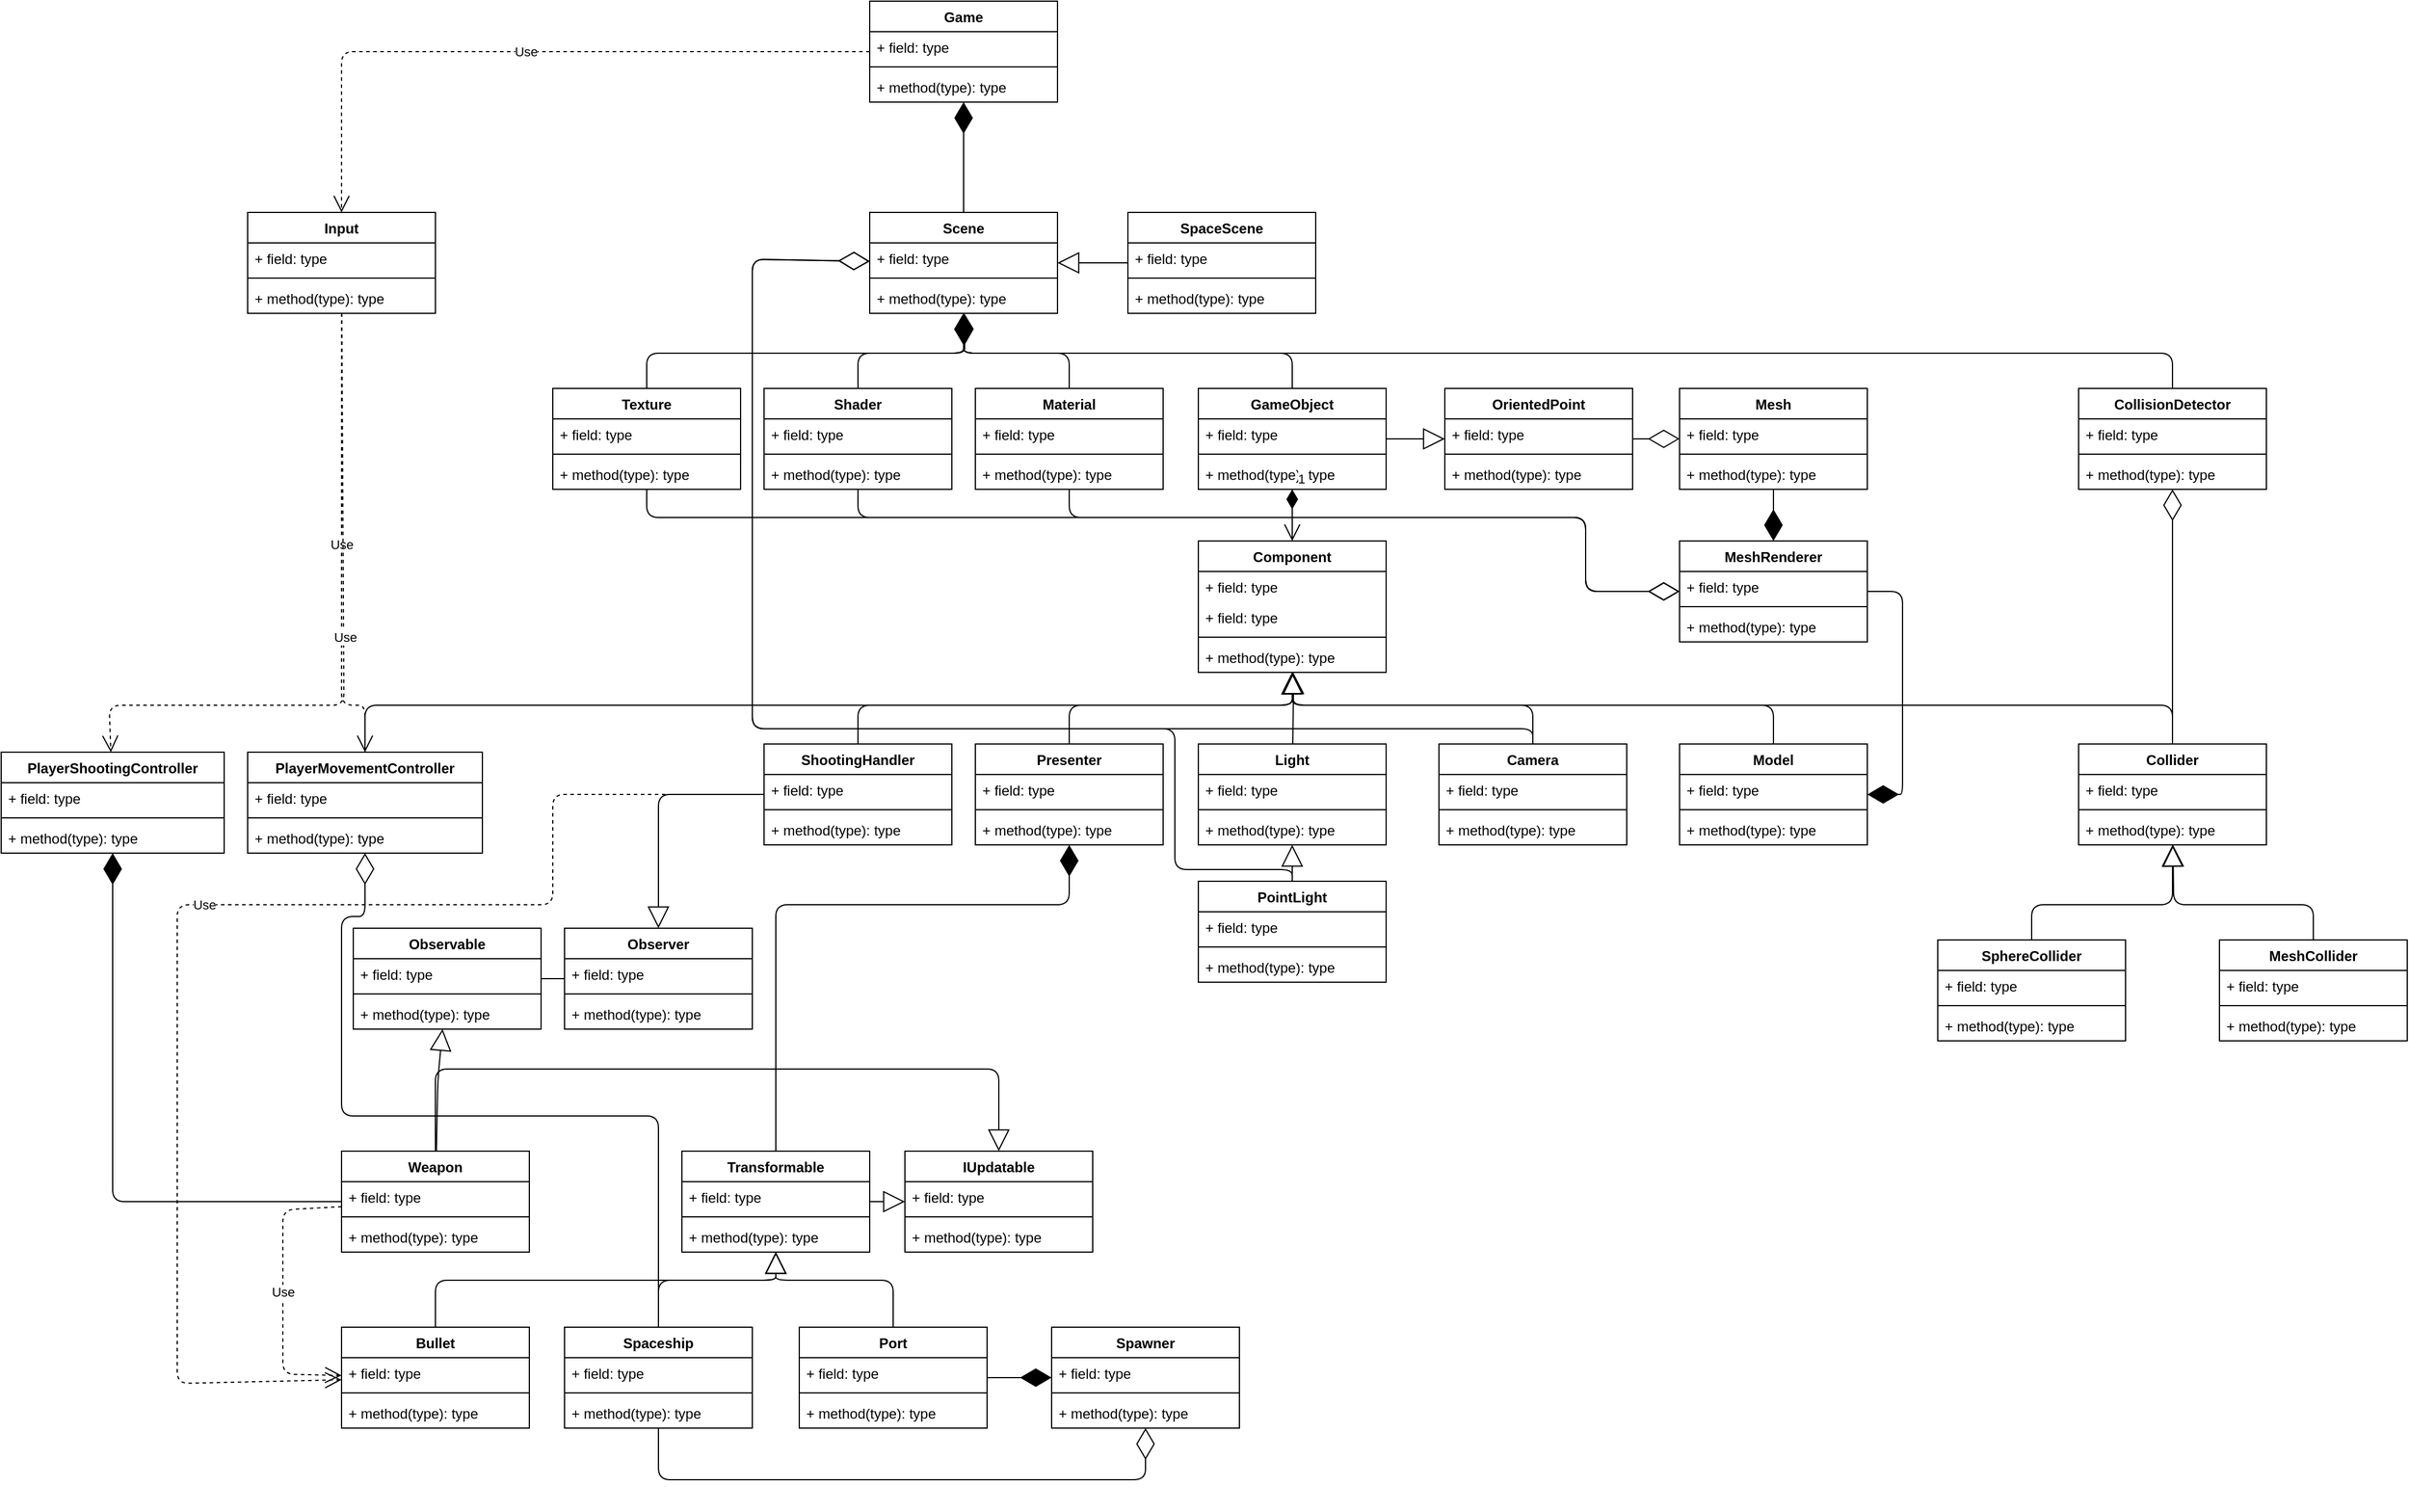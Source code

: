 <mxfile version="12.1.3" type="device" pages="1"><diagram id="J9cVvV3JuxgFBO28qM3L" name="Page-1"><mxGraphModel dx="4446" dy="2129" grid="1" gridSize="10" guides="1" tooltips="1" connect="1" arrows="1" fold="1" page="1" pageScale="1" pageWidth="2339" pageHeight="3300" math="0" shadow="0"><root><mxCell id="0"/><mxCell id="1" parent="0"/><mxCell id="wR6Isfs2yX8qDUVYrVD0-1" value="Game" style="swimlane;fontStyle=1;align=center;verticalAlign=top;childLayout=stackLayout;horizontal=1;startSize=26;horizontalStack=0;resizeParent=1;resizeParentMax=0;resizeLast=0;collapsible=1;marginBottom=0;" parent="1" vertex="1"><mxGeometry x="920" y="180" width="160" height="86" as="geometry"/></mxCell><mxCell id="wR6Isfs2yX8qDUVYrVD0-2" value="+ field: type" style="text;strokeColor=none;fillColor=none;align=left;verticalAlign=top;spacingLeft=4;spacingRight=4;overflow=hidden;rotatable=0;points=[[0,0.5],[1,0.5]];portConstraint=eastwest;" parent="wR6Isfs2yX8qDUVYrVD0-1" vertex="1"><mxGeometry y="26" width="160" height="26" as="geometry"/></mxCell><mxCell id="wR6Isfs2yX8qDUVYrVD0-3" value="" style="line;strokeWidth=1;fillColor=none;align=left;verticalAlign=middle;spacingTop=-1;spacingLeft=3;spacingRight=3;rotatable=0;labelPosition=right;points=[];portConstraint=eastwest;" parent="wR6Isfs2yX8qDUVYrVD0-1" vertex="1"><mxGeometry y="52" width="160" height="8" as="geometry"/></mxCell><mxCell id="wR6Isfs2yX8qDUVYrVD0-4" value="+ method(type): type" style="text;strokeColor=none;fillColor=none;align=left;verticalAlign=top;spacingLeft=4;spacingRight=4;overflow=hidden;rotatable=0;points=[[0,0.5],[1,0.5]];portConstraint=eastwest;" parent="wR6Isfs2yX8qDUVYrVD0-1" vertex="1"><mxGeometry y="60" width="160" height="26" as="geometry"/></mxCell><mxCell id="wR6Isfs2yX8qDUVYrVD0-5" value="Scene" style="swimlane;fontStyle=1;align=center;verticalAlign=top;childLayout=stackLayout;horizontal=1;startSize=26;horizontalStack=0;resizeParent=1;resizeParentMax=0;resizeLast=0;collapsible=1;marginBottom=0;" parent="1" vertex="1"><mxGeometry x="920" y="360" width="160" height="86" as="geometry"/></mxCell><mxCell id="wR6Isfs2yX8qDUVYrVD0-6" value="+ field: type" style="text;strokeColor=none;fillColor=none;align=left;verticalAlign=top;spacingLeft=4;spacingRight=4;overflow=hidden;rotatable=0;points=[[0,0.5],[1,0.5]];portConstraint=eastwest;" parent="wR6Isfs2yX8qDUVYrVD0-5" vertex="1"><mxGeometry y="26" width="160" height="26" as="geometry"/></mxCell><mxCell id="wR6Isfs2yX8qDUVYrVD0-7" value="" style="line;strokeWidth=1;fillColor=none;align=left;verticalAlign=middle;spacingTop=-1;spacingLeft=3;spacingRight=3;rotatable=0;labelPosition=right;points=[];portConstraint=eastwest;" parent="wR6Isfs2yX8qDUVYrVD0-5" vertex="1"><mxGeometry y="52" width="160" height="8" as="geometry"/></mxCell><mxCell id="wR6Isfs2yX8qDUVYrVD0-8" value="+ method(type): type" style="text;strokeColor=none;fillColor=none;align=left;verticalAlign=top;spacingLeft=4;spacingRight=4;overflow=hidden;rotatable=0;points=[[0,0.5],[1,0.5]];portConstraint=eastwest;" parent="wR6Isfs2yX8qDUVYrVD0-5" vertex="1"><mxGeometry y="60" width="160" height="26" as="geometry"/></mxCell><mxCell id="wR6Isfs2yX8qDUVYrVD0-20" value="SpaceScene" style="swimlane;fontStyle=1;align=center;verticalAlign=top;childLayout=stackLayout;horizontal=1;startSize=26;horizontalStack=0;resizeParent=1;resizeParentMax=0;resizeLast=0;collapsible=1;marginBottom=0;" parent="1" vertex="1"><mxGeometry x="1140" y="360" width="160" height="86" as="geometry"/></mxCell><mxCell id="wR6Isfs2yX8qDUVYrVD0-21" value="+ field: type" style="text;strokeColor=none;fillColor=none;align=left;verticalAlign=top;spacingLeft=4;spacingRight=4;overflow=hidden;rotatable=0;points=[[0,0.5],[1,0.5]];portConstraint=eastwest;" parent="wR6Isfs2yX8qDUVYrVD0-20" vertex="1"><mxGeometry y="26" width="160" height="26" as="geometry"/></mxCell><mxCell id="wR6Isfs2yX8qDUVYrVD0-22" value="" style="line;strokeWidth=1;fillColor=none;align=left;verticalAlign=middle;spacingTop=-1;spacingLeft=3;spacingRight=3;rotatable=0;labelPosition=right;points=[];portConstraint=eastwest;" parent="wR6Isfs2yX8qDUVYrVD0-20" vertex="1"><mxGeometry y="52" width="160" height="8" as="geometry"/></mxCell><mxCell id="wR6Isfs2yX8qDUVYrVD0-23" value="+ method(type): type" style="text;strokeColor=none;fillColor=none;align=left;verticalAlign=top;spacingLeft=4;spacingRight=4;overflow=hidden;rotatable=0;points=[[0,0.5],[1,0.5]];portConstraint=eastwest;" parent="wR6Isfs2yX8qDUVYrVD0-20" vertex="1"><mxGeometry y="60" width="160" height="26" as="geometry"/></mxCell><mxCell id="wR6Isfs2yX8qDUVYrVD0-24" value="" style="endArrow=diamondThin;endFill=1;endSize=24;html=1;" parent="1" source="wR6Isfs2yX8qDUVYrVD0-5" target="wR6Isfs2yX8qDUVYrVD0-1" edge="1"><mxGeometry width="160" relative="1" as="geometry"><mxPoint x="920" y="470" as="sourcePoint"/><mxPoint x="860" y="266" as="targetPoint"/><Array as="points"><mxPoint x="1000" y="320"/></Array></mxGeometry></mxCell><mxCell id="wR6Isfs2yX8qDUVYrVD0-25" value="GameObject" style="swimlane;fontStyle=1;align=center;verticalAlign=top;childLayout=stackLayout;horizontal=1;startSize=26;horizontalStack=0;resizeParent=1;resizeParentMax=0;resizeLast=0;collapsible=1;marginBottom=0;" parent="1" vertex="1"><mxGeometry x="1200" y="510" width="160" height="86" as="geometry"/></mxCell><mxCell id="wR6Isfs2yX8qDUVYrVD0-26" value="+ field: type" style="text;strokeColor=none;fillColor=none;align=left;verticalAlign=top;spacingLeft=4;spacingRight=4;overflow=hidden;rotatable=0;points=[[0,0.5],[1,0.5]];portConstraint=eastwest;" parent="wR6Isfs2yX8qDUVYrVD0-25" vertex="1"><mxGeometry y="26" width="160" height="26" as="geometry"/></mxCell><mxCell id="wR6Isfs2yX8qDUVYrVD0-27" value="" style="line;strokeWidth=1;fillColor=none;align=left;verticalAlign=middle;spacingTop=-1;spacingLeft=3;spacingRight=3;rotatable=0;labelPosition=right;points=[];portConstraint=eastwest;" parent="wR6Isfs2yX8qDUVYrVD0-25" vertex="1"><mxGeometry y="52" width="160" height="8" as="geometry"/></mxCell><mxCell id="wR6Isfs2yX8qDUVYrVD0-28" value="+ method(type): type" style="text;strokeColor=none;fillColor=none;align=left;verticalAlign=top;spacingLeft=4;spacingRight=4;overflow=hidden;rotatable=0;points=[[0,0.5],[1,0.5]];portConstraint=eastwest;" parent="wR6Isfs2yX8qDUVYrVD0-25" vertex="1"><mxGeometry y="60" width="160" height="26" as="geometry"/></mxCell><mxCell id="wR6Isfs2yX8qDUVYrVD0-29" value="" style="endArrow=diamondThin;endFill=1;endSize=24;html=1;" parent="1" source="wR6Isfs2yX8qDUVYrVD0-25" target="wR6Isfs2yX8qDUVYrVD0-5" edge="1"><mxGeometry width="160" relative="1" as="geometry"><mxPoint x="920" y="600" as="sourcePoint"/><mxPoint x="1080" y="600" as="targetPoint"/><Array as="points"><mxPoint x="1280" y="480"/><mxPoint x="1000" y="480"/></Array></mxGeometry></mxCell><mxCell id="wR6Isfs2yX8qDUVYrVD0-30" value="Component" style="swimlane;fontStyle=1;align=center;verticalAlign=top;childLayout=stackLayout;horizontal=1;startSize=26;horizontalStack=0;resizeParent=1;resizeParentMax=0;resizeLast=0;collapsible=1;marginBottom=0;" parent="1" vertex="1"><mxGeometry x="1200" y="640" width="160" height="112" as="geometry"/></mxCell><mxCell id="RKgHhTDXZmOTzVi7ikOZ-11" value="+ field: type" style="text;strokeColor=none;fillColor=none;align=left;verticalAlign=top;spacingLeft=4;spacingRight=4;overflow=hidden;rotatable=0;points=[[0,0.5],[1,0.5]];portConstraint=eastwest;" parent="wR6Isfs2yX8qDUVYrVD0-30" vertex="1"><mxGeometry y="26" width="160" height="26" as="geometry"/></mxCell><mxCell id="wR6Isfs2yX8qDUVYrVD0-31" value="+ field: type" style="text;strokeColor=none;fillColor=none;align=left;verticalAlign=top;spacingLeft=4;spacingRight=4;overflow=hidden;rotatable=0;points=[[0,0.5],[1,0.5]];portConstraint=eastwest;" parent="wR6Isfs2yX8qDUVYrVD0-30" vertex="1"><mxGeometry y="52" width="160" height="26" as="geometry"/></mxCell><mxCell id="wR6Isfs2yX8qDUVYrVD0-32" value="" style="line;strokeWidth=1;fillColor=none;align=left;verticalAlign=middle;spacingTop=-1;spacingLeft=3;spacingRight=3;rotatable=0;labelPosition=right;points=[];portConstraint=eastwest;" parent="wR6Isfs2yX8qDUVYrVD0-30" vertex="1"><mxGeometry y="78" width="160" height="8" as="geometry"/></mxCell><mxCell id="wR6Isfs2yX8qDUVYrVD0-33" value="+ method(type): type" style="text;strokeColor=none;fillColor=none;align=left;verticalAlign=top;spacingLeft=4;spacingRight=4;overflow=hidden;rotatable=0;points=[[0,0.5],[1,0.5]];portConstraint=eastwest;" parent="wR6Isfs2yX8qDUVYrVD0-30" vertex="1"><mxGeometry y="86" width="160" height="26" as="geometry"/></mxCell><mxCell id="wR6Isfs2yX8qDUVYrVD0-34" value="1" style="endArrow=open;html=1;endSize=12;startArrow=diamondThin;startSize=14;startFill=1;edgeStyle=orthogonalEdgeStyle;align=left;verticalAlign=bottom;" parent="1" source="wR6Isfs2yX8qDUVYrVD0-25" target="wR6Isfs2yX8qDUVYrVD0-30" edge="1"><mxGeometry x="-1" y="3" relative="1" as="geometry"><mxPoint x="920" y="760" as="sourcePoint"/><mxPoint x="1080" y="760" as="targetPoint"/></mxGeometry></mxCell><mxCell id="wR6Isfs2yX8qDUVYrVD0-35" value="Model" style="swimlane;fontStyle=1;align=center;verticalAlign=top;childLayout=stackLayout;horizontal=1;startSize=26;horizontalStack=0;resizeParent=1;resizeParentMax=0;resizeLast=0;collapsible=1;marginBottom=0;" parent="1" vertex="1"><mxGeometry x="1610" y="813" width="160" height="86" as="geometry"/></mxCell><mxCell id="wR6Isfs2yX8qDUVYrVD0-36" value="+ field: type" style="text;strokeColor=none;fillColor=none;align=left;verticalAlign=top;spacingLeft=4;spacingRight=4;overflow=hidden;rotatable=0;points=[[0,0.5],[1,0.5]];portConstraint=eastwest;" parent="wR6Isfs2yX8qDUVYrVD0-35" vertex="1"><mxGeometry y="26" width="160" height="26" as="geometry"/></mxCell><mxCell id="wR6Isfs2yX8qDUVYrVD0-37" value="" style="line;strokeWidth=1;fillColor=none;align=left;verticalAlign=middle;spacingTop=-1;spacingLeft=3;spacingRight=3;rotatable=0;labelPosition=right;points=[];portConstraint=eastwest;" parent="wR6Isfs2yX8qDUVYrVD0-35" vertex="1"><mxGeometry y="52" width="160" height="8" as="geometry"/></mxCell><mxCell id="wR6Isfs2yX8qDUVYrVD0-38" value="+ method(type): type" style="text;strokeColor=none;fillColor=none;align=left;verticalAlign=top;spacingLeft=4;spacingRight=4;overflow=hidden;rotatable=0;points=[[0,0.5],[1,0.5]];portConstraint=eastwest;" parent="wR6Isfs2yX8qDUVYrVD0-35" vertex="1"><mxGeometry y="60" width="160" height="26" as="geometry"/></mxCell><mxCell id="wR6Isfs2yX8qDUVYrVD0-39" value="OrientedPoint" style="swimlane;fontStyle=1;align=center;verticalAlign=top;childLayout=stackLayout;horizontal=1;startSize=26;horizontalStack=0;resizeParent=1;resizeParentMax=0;resizeLast=0;collapsible=1;marginBottom=0;" parent="1" vertex="1"><mxGeometry x="1410" y="510" width="160" height="86" as="geometry"/></mxCell><mxCell id="wR6Isfs2yX8qDUVYrVD0-40" value="+ field: type" style="text;strokeColor=none;fillColor=none;align=left;verticalAlign=top;spacingLeft=4;spacingRight=4;overflow=hidden;rotatable=0;points=[[0,0.5],[1,0.5]];portConstraint=eastwest;" parent="wR6Isfs2yX8qDUVYrVD0-39" vertex="1"><mxGeometry y="26" width="160" height="26" as="geometry"/></mxCell><mxCell id="wR6Isfs2yX8qDUVYrVD0-41" value="" style="line;strokeWidth=1;fillColor=none;align=left;verticalAlign=middle;spacingTop=-1;spacingLeft=3;spacingRight=3;rotatable=0;labelPosition=right;points=[];portConstraint=eastwest;" parent="wR6Isfs2yX8qDUVYrVD0-39" vertex="1"><mxGeometry y="52" width="160" height="8" as="geometry"/></mxCell><mxCell id="wR6Isfs2yX8qDUVYrVD0-42" value="+ method(type): type" style="text;strokeColor=none;fillColor=none;align=left;verticalAlign=top;spacingLeft=4;spacingRight=4;overflow=hidden;rotatable=0;points=[[0,0.5],[1,0.5]];portConstraint=eastwest;" parent="wR6Isfs2yX8qDUVYrVD0-39" vertex="1"><mxGeometry y="60" width="160" height="26" as="geometry"/></mxCell><mxCell id="wR6Isfs2yX8qDUVYrVD0-45" value="MeshRenderer" style="swimlane;fontStyle=1;align=center;verticalAlign=top;childLayout=stackLayout;horizontal=1;startSize=26;horizontalStack=0;resizeParent=1;resizeParentMax=0;resizeLast=0;collapsible=1;marginBottom=0;" parent="1" vertex="1"><mxGeometry x="1610" y="640" width="160" height="86" as="geometry"/></mxCell><mxCell id="wR6Isfs2yX8qDUVYrVD0-46" value="+ field: type" style="text;strokeColor=none;fillColor=none;align=left;verticalAlign=top;spacingLeft=4;spacingRight=4;overflow=hidden;rotatable=0;points=[[0,0.5],[1,0.5]];portConstraint=eastwest;" parent="wR6Isfs2yX8qDUVYrVD0-45" vertex="1"><mxGeometry y="26" width="160" height="26" as="geometry"/></mxCell><mxCell id="wR6Isfs2yX8qDUVYrVD0-47" value="" style="line;strokeWidth=1;fillColor=none;align=left;verticalAlign=middle;spacingTop=-1;spacingLeft=3;spacingRight=3;rotatable=0;labelPosition=right;points=[];portConstraint=eastwest;" parent="wR6Isfs2yX8qDUVYrVD0-45" vertex="1"><mxGeometry y="52" width="160" height="8" as="geometry"/></mxCell><mxCell id="wR6Isfs2yX8qDUVYrVD0-48" value="+ method(type): type" style="text;strokeColor=none;fillColor=none;align=left;verticalAlign=top;spacingLeft=4;spacingRight=4;overflow=hidden;rotatable=0;points=[[0,0.5],[1,0.5]];portConstraint=eastwest;" parent="wR6Isfs2yX8qDUVYrVD0-45" vertex="1"><mxGeometry y="60" width="160" height="26" as="geometry"/></mxCell><mxCell id="wR6Isfs2yX8qDUVYrVD0-49" value="" style="endArrow=diamondThin;endFill=1;endSize=24;html=1;" parent="1" source="wR6Isfs2yX8qDUVYrVD0-45" target="wR6Isfs2yX8qDUVYrVD0-35" edge="1"><mxGeometry width="160" relative="1" as="geometry"><mxPoint x="920" y="880" as="sourcePoint"/><mxPoint x="1080" y="880" as="targetPoint"/><Array as="points"><mxPoint x="1800" y="683"/><mxPoint x="1800" y="856"/></Array></mxGeometry></mxCell><mxCell id="wR6Isfs2yX8qDUVYrVD0-50" value="Mesh" style="swimlane;fontStyle=1;align=center;verticalAlign=top;childLayout=stackLayout;horizontal=1;startSize=26;horizontalStack=0;resizeParent=1;resizeParentMax=0;resizeLast=0;collapsible=1;marginBottom=0;" parent="1" vertex="1"><mxGeometry x="1610" y="510" width="160" height="86" as="geometry"/></mxCell><mxCell id="wR6Isfs2yX8qDUVYrVD0-51" value="+ field: type" style="text;strokeColor=none;fillColor=none;align=left;verticalAlign=top;spacingLeft=4;spacingRight=4;overflow=hidden;rotatable=0;points=[[0,0.5],[1,0.5]];portConstraint=eastwest;" parent="wR6Isfs2yX8qDUVYrVD0-50" vertex="1"><mxGeometry y="26" width="160" height="26" as="geometry"/></mxCell><mxCell id="wR6Isfs2yX8qDUVYrVD0-52" value="" style="line;strokeWidth=1;fillColor=none;align=left;verticalAlign=middle;spacingTop=-1;spacingLeft=3;spacingRight=3;rotatable=0;labelPosition=right;points=[];portConstraint=eastwest;" parent="wR6Isfs2yX8qDUVYrVD0-50" vertex="1"><mxGeometry y="52" width="160" height="8" as="geometry"/></mxCell><mxCell id="wR6Isfs2yX8qDUVYrVD0-53" value="+ method(type): type" style="text;strokeColor=none;fillColor=none;align=left;verticalAlign=top;spacingLeft=4;spacingRight=4;overflow=hidden;rotatable=0;points=[[0,0.5],[1,0.5]];portConstraint=eastwest;" parent="wR6Isfs2yX8qDUVYrVD0-50" vertex="1"><mxGeometry y="60" width="160" height="26" as="geometry"/></mxCell><mxCell id="wR6Isfs2yX8qDUVYrVD0-55" value="" style="endArrow=diamondThin;endFill=1;endSize=24;html=1;entryX=0.5;entryY=0;entryDx=0;entryDy=0;" parent="1" source="wR6Isfs2yX8qDUVYrVD0-50" target="wR6Isfs2yX8qDUVYrVD0-45" edge="1"><mxGeometry width="160" relative="1" as="geometry"><mxPoint x="920" y="880" as="sourcePoint"/><mxPoint x="1620" y="630" as="targetPoint"/><Array as="points"/></mxGeometry></mxCell><mxCell id="wR6Isfs2yX8qDUVYrVD0-57" value="" style="endArrow=block;endSize=16;endFill=0;html=1;" parent="1" source="wR6Isfs2yX8qDUVYrVD0-25" target="wR6Isfs2yX8qDUVYrVD0-39" edge="1"><mxGeometry width="160" relative="1" as="geometry"><mxPoint x="1010" y="640" as="sourcePoint"/><mxPoint x="1170" y="640" as="targetPoint"/></mxGeometry></mxCell><mxCell id="wR6Isfs2yX8qDUVYrVD0-56" value="" style="endArrow=block;endSize=16;endFill=0;html=1;" parent="1" source="wR6Isfs2yX8qDUVYrVD0-20" target="wR6Isfs2yX8qDUVYrVD0-5" edge="1"><mxGeometry width="160" relative="1" as="geometry"><mxPoint x="1110" y="490" as="sourcePoint"/><mxPoint x="1160" y="398.7" as="targetPoint"/></mxGeometry></mxCell><mxCell id="8R1gxfClO4dY5H5CL7sr-1" value="Input" style="swimlane;fontStyle=1;align=center;verticalAlign=top;childLayout=stackLayout;horizontal=1;startSize=26;horizontalStack=0;resizeParent=1;resizeParentMax=0;resizeLast=0;collapsible=1;marginBottom=0;" parent="1" vertex="1"><mxGeometry x="390" y="360" width="160" height="86" as="geometry"/></mxCell><mxCell id="8R1gxfClO4dY5H5CL7sr-2" value="+ field: type" style="text;strokeColor=none;fillColor=none;align=left;verticalAlign=top;spacingLeft=4;spacingRight=4;overflow=hidden;rotatable=0;points=[[0,0.5],[1,0.5]];portConstraint=eastwest;" parent="8R1gxfClO4dY5H5CL7sr-1" vertex="1"><mxGeometry y="26" width="160" height="26" as="geometry"/></mxCell><mxCell id="8R1gxfClO4dY5H5CL7sr-3" value="" style="line;strokeWidth=1;fillColor=none;align=left;verticalAlign=middle;spacingTop=-1;spacingLeft=3;spacingRight=3;rotatable=0;labelPosition=right;points=[];portConstraint=eastwest;" parent="8R1gxfClO4dY5H5CL7sr-1" vertex="1"><mxGeometry y="52" width="160" height="8" as="geometry"/></mxCell><mxCell id="8R1gxfClO4dY5H5CL7sr-4" value="+ method(type): type" style="text;strokeColor=none;fillColor=none;align=left;verticalAlign=top;spacingLeft=4;spacingRight=4;overflow=hidden;rotatable=0;points=[[0,0.5],[1,0.5]];portConstraint=eastwest;" parent="8R1gxfClO4dY5H5CL7sr-1" vertex="1"><mxGeometry y="60" width="160" height="26" as="geometry"/></mxCell><mxCell id="8R1gxfClO4dY5H5CL7sr-5" value="Use" style="endArrow=open;endSize=12;dashed=1;html=1;entryX=0.5;entryY=0;entryDx=0;entryDy=0;" parent="1" source="wR6Isfs2yX8qDUVYrVD0-1" target="8R1gxfClO4dY5H5CL7sr-1" edge="1"><mxGeometry width="160" relative="1" as="geometry"><mxPoint x="790" y="540" as="sourcePoint"/><mxPoint x="720" y="630" as="targetPoint"/><Array as="points"><mxPoint x="470" y="223"/><mxPoint x="470" y="320"/></Array></mxGeometry></mxCell><mxCell id="8R1gxfClO4dY5H5CL7sr-6" value="Material" style="swimlane;fontStyle=1;align=center;verticalAlign=top;childLayout=stackLayout;horizontal=1;startSize=26;horizontalStack=0;resizeParent=1;resizeParentMax=0;resizeLast=0;collapsible=1;marginBottom=0;" parent="1" vertex="1"><mxGeometry x="1010" y="510" width="160" height="86" as="geometry"/></mxCell><mxCell id="8R1gxfClO4dY5H5CL7sr-7" value="+ field: type" style="text;strokeColor=none;fillColor=none;align=left;verticalAlign=top;spacingLeft=4;spacingRight=4;overflow=hidden;rotatable=0;points=[[0,0.5],[1,0.5]];portConstraint=eastwest;" parent="8R1gxfClO4dY5H5CL7sr-6" vertex="1"><mxGeometry y="26" width="160" height="26" as="geometry"/></mxCell><mxCell id="8R1gxfClO4dY5H5CL7sr-8" value="" style="line;strokeWidth=1;fillColor=none;align=left;verticalAlign=middle;spacingTop=-1;spacingLeft=3;spacingRight=3;rotatable=0;labelPosition=right;points=[];portConstraint=eastwest;" parent="8R1gxfClO4dY5H5CL7sr-6" vertex="1"><mxGeometry y="52" width="160" height="8" as="geometry"/></mxCell><mxCell id="8R1gxfClO4dY5H5CL7sr-9" value="+ method(type): type" style="text;strokeColor=none;fillColor=none;align=left;verticalAlign=top;spacingLeft=4;spacingRight=4;overflow=hidden;rotatable=0;points=[[0,0.5],[1,0.5]];portConstraint=eastwest;" parent="8R1gxfClO4dY5H5CL7sr-6" vertex="1"><mxGeometry y="60" width="160" height="26" as="geometry"/></mxCell><mxCell id="8R1gxfClO4dY5H5CL7sr-10" value="Shader" style="swimlane;fontStyle=1;align=center;verticalAlign=top;childLayout=stackLayout;horizontal=1;startSize=26;horizontalStack=0;resizeParent=1;resizeParentMax=0;resizeLast=0;collapsible=1;marginBottom=0;" parent="1" vertex="1"><mxGeometry x="830" y="510" width="160" height="86" as="geometry"/></mxCell><mxCell id="8R1gxfClO4dY5H5CL7sr-11" value="+ field: type" style="text;strokeColor=none;fillColor=none;align=left;verticalAlign=top;spacingLeft=4;spacingRight=4;overflow=hidden;rotatable=0;points=[[0,0.5],[1,0.5]];portConstraint=eastwest;" parent="8R1gxfClO4dY5H5CL7sr-10" vertex="1"><mxGeometry y="26" width="160" height="26" as="geometry"/></mxCell><mxCell id="8R1gxfClO4dY5H5CL7sr-12" value="" style="line;strokeWidth=1;fillColor=none;align=left;verticalAlign=middle;spacingTop=-1;spacingLeft=3;spacingRight=3;rotatable=0;labelPosition=right;points=[];portConstraint=eastwest;" parent="8R1gxfClO4dY5H5CL7sr-10" vertex="1"><mxGeometry y="52" width="160" height="8" as="geometry"/></mxCell><mxCell id="8R1gxfClO4dY5H5CL7sr-13" value="+ method(type): type" style="text;strokeColor=none;fillColor=none;align=left;verticalAlign=top;spacingLeft=4;spacingRight=4;overflow=hidden;rotatable=0;points=[[0,0.5],[1,0.5]];portConstraint=eastwest;" parent="8R1gxfClO4dY5H5CL7sr-10" vertex="1"><mxGeometry y="60" width="160" height="26" as="geometry"/></mxCell><mxCell id="8R1gxfClO4dY5H5CL7sr-14" value="Texture" style="swimlane;fontStyle=1;align=center;verticalAlign=top;childLayout=stackLayout;horizontal=1;startSize=26;horizontalStack=0;resizeParent=1;resizeParentMax=0;resizeLast=0;collapsible=1;marginBottom=0;" parent="1" vertex="1"><mxGeometry x="650" y="510" width="160" height="86" as="geometry"/></mxCell><mxCell id="8R1gxfClO4dY5H5CL7sr-15" value="+ field: type" style="text;strokeColor=none;fillColor=none;align=left;verticalAlign=top;spacingLeft=4;spacingRight=4;overflow=hidden;rotatable=0;points=[[0,0.5],[1,0.5]];portConstraint=eastwest;" parent="8R1gxfClO4dY5H5CL7sr-14" vertex="1"><mxGeometry y="26" width="160" height="26" as="geometry"/></mxCell><mxCell id="8R1gxfClO4dY5H5CL7sr-16" value="" style="line;strokeWidth=1;fillColor=none;align=left;verticalAlign=middle;spacingTop=-1;spacingLeft=3;spacingRight=3;rotatable=0;labelPosition=right;points=[];portConstraint=eastwest;" parent="8R1gxfClO4dY5H5CL7sr-14" vertex="1"><mxGeometry y="52" width="160" height="8" as="geometry"/></mxCell><mxCell id="8R1gxfClO4dY5H5CL7sr-17" value="+ method(type): type" style="text;strokeColor=none;fillColor=none;align=left;verticalAlign=top;spacingLeft=4;spacingRight=4;overflow=hidden;rotatable=0;points=[[0,0.5],[1,0.5]];portConstraint=eastwest;" parent="8R1gxfClO4dY5H5CL7sr-14" vertex="1"><mxGeometry y="60" width="160" height="26" as="geometry"/></mxCell><mxCell id="8R1gxfClO4dY5H5CL7sr-18" value="" style="endArrow=diamondThin;endFill=1;endSize=24;html=1;exitX=0.5;exitY=0;exitDx=0;exitDy=0;" parent="1" source="8R1gxfClO4dY5H5CL7sr-6" target="wR6Isfs2yX8qDUVYrVD0-5" edge="1"><mxGeometry width="160" relative="1" as="geometry"><mxPoint x="820" y="477.5" as="sourcePoint"/><mxPoint x="980" y="477.5" as="targetPoint"/><Array as="points"><mxPoint x="1090" y="480"/><mxPoint x="1000" y="480"/></Array></mxGeometry></mxCell><mxCell id="8R1gxfClO4dY5H5CL7sr-19" value="" style="endArrow=block;endSize=16;endFill=0;html=1;" parent="1" source="wR6Isfs2yX8qDUVYrVD0-35" target="wR6Isfs2yX8qDUVYrVD0-30" edge="1"><mxGeometry width="160" relative="1" as="geometry"><mxPoint x="1370" y="563" as="sourcePoint"/><mxPoint x="1420" y="563" as="targetPoint"/><Array as="points"><mxPoint x="1690" y="780"/><mxPoint x="1280" y="780"/></Array></mxGeometry></mxCell><mxCell id="8R1gxfClO4dY5H5CL7sr-20" value="" style="endArrow=diamondThin;endFill=1;endSize=24;html=1;" parent="1" source="8R1gxfClO4dY5H5CL7sr-10" target="wR6Isfs2yX8qDUVYrVD0-5" edge="1"><mxGeometry width="160" relative="1" as="geometry"><mxPoint x="1100" y="520" as="sourcePoint"/><mxPoint x="1010" y="456" as="targetPoint"/><Array as="points"><mxPoint x="910" y="480"/><mxPoint x="1001" y="480"/></Array></mxGeometry></mxCell><mxCell id="8R1gxfClO4dY5H5CL7sr-21" value="" style="endArrow=diamondThin;endFill=1;endSize=24;html=1;" parent="1" source="8R1gxfClO4dY5H5CL7sr-14" target="wR6Isfs2yX8qDUVYrVD0-5" edge="1"><mxGeometry width="160" relative="1" as="geometry"><mxPoint x="920" y="520" as="sourcePoint"/><mxPoint x="1011.117" y="456" as="targetPoint"/><Array as="points"><mxPoint x="730" y="480"/><mxPoint x="1000" y="480"/></Array></mxGeometry></mxCell><mxCell id="8R1gxfClO4dY5H5CL7sr-22" value="Camera" style="swimlane;fontStyle=1;align=center;verticalAlign=top;childLayout=stackLayout;horizontal=1;startSize=26;horizontalStack=0;resizeParent=1;resizeParentMax=0;resizeLast=0;collapsible=1;marginBottom=0;" parent="1" vertex="1"><mxGeometry x="1405" y="813" width="160" height="86" as="geometry"/></mxCell><mxCell id="8R1gxfClO4dY5H5CL7sr-23" value="+ field: type" style="text;strokeColor=none;fillColor=none;align=left;verticalAlign=top;spacingLeft=4;spacingRight=4;overflow=hidden;rotatable=0;points=[[0,0.5],[1,0.5]];portConstraint=eastwest;" parent="8R1gxfClO4dY5H5CL7sr-22" vertex="1"><mxGeometry y="26" width="160" height="26" as="geometry"/></mxCell><mxCell id="8R1gxfClO4dY5H5CL7sr-24" value="" style="line;strokeWidth=1;fillColor=none;align=left;verticalAlign=middle;spacingTop=-1;spacingLeft=3;spacingRight=3;rotatable=0;labelPosition=right;points=[];portConstraint=eastwest;" parent="8R1gxfClO4dY5H5CL7sr-22" vertex="1"><mxGeometry y="52" width="160" height="8" as="geometry"/></mxCell><mxCell id="8R1gxfClO4dY5H5CL7sr-25" value="+ method(type): type" style="text;strokeColor=none;fillColor=none;align=left;verticalAlign=top;spacingLeft=4;spacingRight=4;overflow=hidden;rotatable=0;points=[[0,0.5],[1,0.5]];portConstraint=eastwest;" parent="8R1gxfClO4dY5H5CL7sr-22" vertex="1"><mxGeometry y="60" width="160" height="26" as="geometry"/></mxCell><mxCell id="8R1gxfClO4dY5H5CL7sr-26" value="Light" style="swimlane;fontStyle=1;align=center;verticalAlign=top;childLayout=stackLayout;horizontal=1;startSize=26;horizontalStack=0;resizeParent=1;resizeParentMax=0;resizeLast=0;collapsible=1;marginBottom=0;" parent="1" vertex="1"><mxGeometry x="1200" y="813" width="160" height="86" as="geometry"/></mxCell><mxCell id="8R1gxfClO4dY5H5CL7sr-27" value="+ field: type" style="text;strokeColor=none;fillColor=none;align=left;verticalAlign=top;spacingLeft=4;spacingRight=4;overflow=hidden;rotatable=0;points=[[0,0.5],[1,0.5]];portConstraint=eastwest;" parent="8R1gxfClO4dY5H5CL7sr-26" vertex="1"><mxGeometry y="26" width="160" height="26" as="geometry"/></mxCell><mxCell id="8R1gxfClO4dY5H5CL7sr-28" value="" style="line;strokeWidth=1;fillColor=none;align=left;verticalAlign=middle;spacingTop=-1;spacingLeft=3;spacingRight=3;rotatable=0;labelPosition=right;points=[];portConstraint=eastwest;" parent="8R1gxfClO4dY5H5CL7sr-26" vertex="1"><mxGeometry y="52" width="160" height="8" as="geometry"/></mxCell><mxCell id="8R1gxfClO4dY5H5CL7sr-29" value="+ method(type): type" style="text;strokeColor=none;fillColor=none;align=left;verticalAlign=top;spacingLeft=4;spacingRight=4;overflow=hidden;rotatable=0;points=[[0,0.5],[1,0.5]];portConstraint=eastwest;" parent="8R1gxfClO4dY5H5CL7sr-26" vertex="1"><mxGeometry y="60" width="160" height="26" as="geometry"/></mxCell><mxCell id="8R1gxfClO4dY5H5CL7sr-30" value="PointLight" style="swimlane;fontStyle=1;align=center;verticalAlign=top;childLayout=stackLayout;horizontal=1;startSize=26;horizontalStack=0;resizeParent=1;resizeParentMax=0;resizeLast=0;collapsible=1;marginBottom=0;" parent="1" vertex="1"><mxGeometry x="1200" y="930" width="160" height="86" as="geometry"/></mxCell><mxCell id="8R1gxfClO4dY5H5CL7sr-31" value="+ field: type" style="text;strokeColor=none;fillColor=none;align=left;verticalAlign=top;spacingLeft=4;spacingRight=4;overflow=hidden;rotatable=0;points=[[0,0.5],[1,0.5]];portConstraint=eastwest;" parent="8R1gxfClO4dY5H5CL7sr-30" vertex="1"><mxGeometry y="26" width="160" height="26" as="geometry"/></mxCell><mxCell id="8R1gxfClO4dY5H5CL7sr-32" value="" style="line;strokeWidth=1;fillColor=none;align=left;verticalAlign=middle;spacingTop=-1;spacingLeft=3;spacingRight=3;rotatable=0;labelPosition=right;points=[];portConstraint=eastwest;" parent="8R1gxfClO4dY5H5CL7sr-30" vertex="1"><mxGeometry y="52" width="160" height="8" as="geometry"/></mxCell><mxCell id="8R1gxfClO4dY5H5CL7sr-33" value="+ method(type): type" style="text;strokeColor=none;fillColor=none;align=left;verticalAlign=top;spacingLeft=4;spacingRight=4;overflow=hidden;rotatable=0;points=[[0,0.5],[1,0.5]];portConstraint=eastwest;" parent="8R1gxfClO4dY5H5CL7sr-30" vertex="1"><mxGeometry y="60" width="160" height="26" as="geometry"/></mxCell><mxCell id="RKgHhTDXZmOTzVi7ikOZ-1" value="" style="endArrow=block;endSize=16;endFill=0;html=1;exitX=0.5;exitY=0;exitDx=0;exitDy=0;" parent="1" source="8R1gxfClO4dY5H5CL7sr-22" target="wR6Isfs2yX8qDUVYrVD0-30" edge="1"><mxGeometry width="160" relative="1" as="geometry"><mxPoint x="1700" y="823" as="sourcePoint"/><mxPoint x="1290" y="736" as="targetPoint"/><Array as="points"><mxPoint x="1485" y="780"/><mxPoint x="1281" y="780"/></Array></mxGeometry></mxCell><mxCell id="RKgHhTDXZmOTzVi7ikOZ-3" value="" style="endArrow=block;endSize=16;endFill=0;html=1;" parent="1" source="8R1gxfClO4dY5H5CL7sr-26" target="wR6Isfs2yX8qDUVYrVD0-30" edge="1"><mxGeometry width="160" relative="1" as="geometry"><mxPoint x="1495" y="823" as="sourcePoint"/><mxPoint x="1290.443" y="736" as="targetPoint"/><Array as="points"><mxPoint x="1281" y="770"/></Array></mxGeometry></mxCell><mxCell id="RKgHhTDXZmOTzVi7ikOZ-5" value="" style="endArrow=block;endSize=16;endFill=0;html=1;" parent="1" source="8R1gxfClO4dY5H5CL7sr-30" target="8R1gxfClO4dY5H5CL7sr-26" edge="1"><mxGeometry width="160" relative="1" as="geometry"><mxPoint x="1290.5" y="823" as="sourcePoint"/><mxPoint x="1290.494" y="736" as="targetPoint"/><Array as="points"/></mxGeometry></mxCell><mxCell id="RKgHhTDXZmOTzVi7ikOZ-17" value="Presenter" style="swimlane;fontStyle=1;align=center;verticalAlign=top;childLayout=stackLayout;horizontal=1;startSize=26;horizontalStack=0;resizeParent=1;resizeParentMax=0;resizeLast=0;collapsible=1;marginBottom=0;" parent="1" vertex="1"><mxGeometry x="1010" y="813" width="160" height="86" as="geometry"/></mxCell><mxCell id="RKgHhTDXZmOTzVi7ikOZ-18" value="+ field: type" style="text;strokeColor=none;fillColor=none;align=left;verticalAlign=top;spacingLeft=4;spacingRight=4;overflow=hidden;rotatable=0;points=[[0,0.5],[1,0.5]];portConstraint=eastwest;" parent="RKgHhTDXZmOTzVi7ikOZ-17" vertex="1"><mxGeometry y="26" width="160" height="26" as="geometry"/></mxCell><mxCell id="RKgHhTDXZmOTzVi7ikOZ-19" value="" style="line;strokeWidth=1;fillColor=none;align=left;verticalAlign=middle;spacingTop=-1;spacingLeft=3;spacingRight=3;rotatable=0;labelPosition=right;points=[];portConstraint=eastwest;" parent="RKgHhTDXZmOTzVi7ikOZ-17" vertex="1"><mxGeometry y="52" width="160" height="8" as="geometry"/></mxCell><mxCell id="RKgHhTDXZmOTzVi7ikOZ-20" value="+ method(type): type" style="text;strokeColor=none;fillColor=none;align=left;verticalAlign=top;spacingLeft=4;spacingRight=4;overflow=hidden;rotatable=0;points=[[0,0.5],[1,0.5]];portConstraint=eastwest;" parent="RKgHhTDXZmOTzVi7ikOZ-17" vertex="1"><mxGeometry y="60" width="160" height="26" as="geometry"/></mxCell><mxCell id="RKgHhTDXZmOTzVi7ikOZ-21" value="" style="endArrow=block;endSize=16;endFill=0;html=1;" parent="1" source="RKgHhTDXZmOTzVi7ikOZ-17" target="wR6Isfs2yX8qDUVYrVD0-30" edge="1"><mxGeometry width="160" relative="1" as="geometry"><mxPoint x="1495" y="823" as="sourcePoint"/><mxPoint x="1290.667" y="762" as="targetPoint"/><Array as="points"><mxPoint x="1090" y="780"/><mxPoint x="1280" y="780"/></Array></mxGeometry></mxCell><mxCell id="RKgHhTDXZmOTzVi7ikOZ-23" value="Transformable" style="swimlane;fontStyle=1;align=center;verticalAlign=top;childLayout=stackLayout;horizontal=1;startSize=26;horizontalStack=0;resizeParent=1;resizeParentMax=0;resizeLast=0;collapsible=1;marginBottom=0;" parent="1" vertex="1"><mxGeometry x="760" y="1160" width="160" height="86" as="geometry"/></mxCell><mxCell id="RKgHhTDXZmOTzVi7ikOZ-24" value="+ field: type" style="text;strokeColor=none;fillColor=none;align=left;verticalAlign=top;spacingLeft=4;spacingRight=4;overflow=hidden;rotatable=0;points=[[0,0.5],[1,0.5]];portConstraint=eastwest;" parent="RKgHhTDXZmOTzVi7ikOZ-23" vertex="1"><mxGeometry y="26" width="160" height="26" as="geometry"/></mxCell><mxCell id="RKgHhTDXZmOTzVi7ikOZ-25" value="" style="line;strokeWidth=1;fillColor=none;align=left;verticalAlign=middle;spacingTop=-1;spacingLeft=3;spacingRight=3;rotatable=0;labelPosition=right;points=[];portConstraint=eastwest;" parent="RKgHhTDXZmOTzVi7ikOZ-23" vertex="1"><mxGeometry y="52" width="160" height="8" as="geometry"/></mxCell><mxCell id="RKgHhTDXZmOTzVi7ikOZ-26" value="+ method(type): type" style="text;strokeColor=none;fillColor=none;align=left;verticalAlign=top;spacingLeft=4;spacingRight=4;overflow=hidden;rotatable=0;points=[[0,0.5],[1,0.5]];portConstraint=eastwest;" parent="RKgHhTDXZmOTzVi7ikOZ-23" vertex="1"><mxGeometry y="60" width="160" height="26" as="geometry"/></mxCell><mxCell id="RKgHhTDXZmOTzVi7ikOZ-27" value="" style="endArrow=diamondThin;endFill=1;endSize=24;html=1;" parent="1" source="RKgHhTDXZmOTzVi7ikOZ-23" target="RKgHhTDXZmOTzVi7ikOZ-17" edge="1"><mxGeometry width="160" relative="1" as="geometry"><mxPoint x="750" y="1160" as="sourcePoint"/><mxPoint x="910" y="1160" as="targetPoint"/><Array as="points"><mxPoint x="840" y="950"/><mxPoint x="1090" y="950"/></Array></mxGeometry></mxCell><mxCell id="RKgHhTDXZmOTzVi7ikOZ-28" value="Spaceship" style="swimlane;fontStyle=1;align=center;verticalAlign=top;childLayout=stackLayout;horizontal=1;startSize=26;horizontalStack=0;resizeParent=1;resizeParentMax=0;resizeLast=0;collapsible=1;marginBottom=0;" parent="1" vertex="1"><mxGeometry x="660" y="1310" width="160" height="86" as="geometry"/></mxCell><mxCell id="RKgHhTDXZmOTzVi7ikOZ-29" value="+ field: type" style="text;strokeColor=none;fillColor=none;align=left;verticalAlign=top;spacingLeft=4;spacingRight=4;overflow=hidden;rotatable=0;points=[[0,0.5],[1,0.5]];portConstraint=eastwest;" parent="RKgHhTDXZmOTzVi7ikOZ-28" vertex="1"><mxGeometry y="26" width="160" height="26" as="geometry"/></mxCell><mxCell id="RKgHhTDXZmOTzVi7ikOZ-30" value="" style="line;strokeWidth=1;fillColor=none;align=left;verticalAlign=middle;spacingTop=-1;spacingLeft=3;spacingRight=3;rotatable=0;labelPosition=right;points=[];portConstraint=eastwest;" parent="RKgHhTDXZmOTzVi7ikOZ-28" vertex="1"><mxGeometry y="52" width="160" height="8" as="geometry"/></mxCell><mxCell id="RKgHhTDXZmOTzVi7ikOZ-31" value="+ method(type): type" style="text;strokeColor=none;fillColor=none;align=left;verticalAlign=top;spacingLeft=4;spacingRight=4;overflow=hidden;rotatable=0;points=[[0,0.5],[1,0.5]];portConstraint=eastwest;" parent="RKgHhTDXZmOTzVi7ikOZ-28" vertex="1"><mxGeometry y="60" width="160" height="26" as="geometry"/></mxCell><mxCell id="RKgHhTDXZmOTzVi7ikOZ-32" value="Port" style="swimlane;fontStyle=1;align=center;verticalAlign=top;childLayout=stackLayout;horizontal=1;startSize=26;horizontalStack=0;resizeParent=1;resizeParentMax=0;resizeLast=0;collapsible=1;marginBottom=0;" parent="1" vertex="1"><mxGeometry x="860" y="1310" width="160" height="86" as="geometry"/></mxCell><mxCell id="RKgHhTDXZmOTzVi7ikOZ-33" value="+ field: type" style="text;strokeColor=none;fillColor=none;align=left;verticalAlign=top;spacingLeft=4;spacingRight=4;overflow=hidden;rotatable=0;points=[[0,0.5],[1,0.5]];portConstraint=eastwest;" parent="RKgHhTDXZmOTzVi7ikOZ-32" vertex="1"><mxGeometry y="26" width="160" height="26" as="geometry"/></mxCell><mxCell id="RKgHhTDXZmOTzVi7ikOZ-34" value="" style="line;strokeWidth=1;fillColor=none;align=left;verticalAlign=middle;spacingTop=-1;spacingLeft=3;spacingRight=3;rotatable=0;labelPosition=right;points=[];portConstraint=eastwest;" parent="RKgHhTDXZmOTzVi7ikOZ-32" vertex="1"><mxGeometry y="52" width="160" height="8" as="geometry"/></mxCell><mxCell id="RKgHhTDXZmOTzVi7ikOZ-35" value="+ method(type): type" style="text;strokeColor=none;fillColor=none;align=left;verticalAlign=top;spacingLeft=4;spacingRight=4;overflow=hidden;rotatable=0;points=[[0,0.5],[1,0.5]];portConstraint=eastwest;" parent="RKgHhTDXZmOTzVi7ikOZ-32" vertex="1"><mxGeometry y="60" width="160" height="26" as="geometry"/></mxCell><mxCell id="RKgHhTDXZmOTzVi7ikOZ-36" value="" style="endArrow=block;endSize=16;endFill=0;html=1;" parent="1" source="RKgHhTDXZmOTzVi7ikOZ-32" target="RKgHhTDXZmOTzVi7ikOZ-23" edge="1"><mxGeometry width="160" relative="1" as="geometry"><mxPoint x="1040" y="1050" as="sourcePoint"/><mxPoint x="1040" y="1019" as="targetPoint"/><Array as="points"><mxPoint x="940" y="1270"/><mxPoint x="840" y="1270"/></Array></mxGeometry></mxCell><mxCell id="RKgHhTDXZmOTzVi7ikOZ-37" value="" style="endArrow=block;endSize=16;endFill=0;html=1;" parent="1" source="RKgHhTDXZmOTzVi7ikOZ-28" target="RKgHhTDXZmOTzVi7ikOZ-23" edge="1"><mxGeometry width="160" relative="1" as="geometry"><mxPoint x="916.923" y="1300" as="sourcePoint"/><mxPoint x="883.077" y="1256" as="targetPoint"/><Array as="points"><mxPoint x="740" y="1270"/><mxPoint x="840" y="1270"/></Array></mxGeometry></mxCell><mxCell id="RKgHhTDXZmOTzVi7ikOZ-38" value="PlayerMovementController" style="swimlane;fontStyle=1;align=center;verticalAlign=top;childLayout=stackLayout;horizontal=1;startSize=26;horizontalStack=0;resizeParent=1;resizeParentMax=0;resizeLast=0;collapsible=1;marginBottom=0;" parent="1" vertex="1"><mxGeometry x="390" y="820" width="200" height="86" as="geometry"/></mxCell><mxCell id="RKgHhTDXZmOTzVi7ikOZ-39" value="+ field: type" style="text;strokeColor=none;fillColor=none;align=left;verticalAlign=top;spacingLeft=4;spacingRight=4;overflow=hidden;rotatable=0;points=[[0,0.5],[1,0.5]];portConstraint=eastwest;" parent="RKgHhTDXZmOTzVi7ikOZ-38" vertex="1"><mxGeometry y="26" width="200" height="26" as="geometry"/></mxCell><mxCell id="RKgHhTDXZmOTzVi7ikOZ-40" value="" style="line;strokeWidth=1;fillColor=none;align=left;verticalAlign=middle;spacingTop=-1;spacingLeft=3;spacingRight=3;rotatable=0;labelPosition=right;points=[];portConstraint=eastwest;" parent="RKgHhTDXZmOTzVi7ikOZ-38" vertex="1"><mxGeometry y="52" width="200" height="8" as="geometry"/></mxCell><mxCell id="RKgHhTDXZmOTzVi7ikOZ-41" value="+ method(type): type" style="text;strokeColor=none;fillColor=none;align=left;verticalAlign=top;spacingLeft=4;spacingRight=4;overflow=hidden;rotatable=0;points=[[0,0.5],[1,0.5]];portConstraint=eastwest;" parent="RKgHhTDXZmOTzVi7ikOZ-38" vertex="1"><mxGeometry y="60" width="200" height="26" as="geometry"/></mxCell><mxCell id="RKgHhTDXZmOTzVi7ikOZ-42" value="" style="endArrow=block;endSize=16;endFill=0;html=1;" parent="1" source="RKgHhTDXZmOTzVi7ikOZ-38" target="wR6Isfs2yX8qDUVYrVD0-30" edge="1"><mxGeometry width="160" relative="1" as="geometry"><mxPoint x="1100" y="823" as="sourcePoint"/><mxPoint x="1290" y="762" as="targetPoint"/><Array as="points"><mxPoint x="490" y="780"/><mxPoint x="900" y="780"/><mxPoint x="1280" y="780"/></Array></mxGeometry></mxCell><mxCell id="RKgHhTDXZmOTzVi7ikOZ-43" value="" style="endArrow=diamondThin;endFill=0;endSize=24;html=1;" parent="1" source="wR6Isfs2yX8qDUVYrVD0-39" target="wR6Isfs2yX8qDUVYrVD0-50" edge="1"><mxGeometry width="160" relative="1" as="geometry"><mxPoint x="1440" y="660" as="sourcePoint"/><mxPoint x="1600" y="660" as="targetPoint"/></mxGeometry></mxCell><mxCell id="RKgHhTDXZmOTzVi7ikOZ-45" value="" style="endArrow=diamondThin;endFill=0;endSize=24;html=1;" parent="1" source="8R1gxfClO4dY5H5CL7sr-6" target="wR6Isfs2yX8qDUVYrVD0-45" edge="1"><mxGeometry width="160" relative="1" as="geometry"><mxPoint x="1580" y="563" as="sourcePoint"/><mxPoint x="1620" y="563" as="targetPoint"/><Array as="points"><mxPoint x="1090" y="620"/><mxPoint x="1530" y="620"/><mxPoint x="1530" y="683"/></Array></mxGeometry></mxCell><mxCell id="RKgHhTDXZmOTzVi7ikOZ-46" value="" style="endArrow=diamondThin;endFill=0;endSize=24;html=1;" parent="1" source="8R1gxfClO4dY5H5CL7sr-10" target="wR6Isfs2yX8qDUVYrVD0-45" edge="1"><mxGeometry width="160" relative="1" as="geometry"><mxPoint x="1100" y="606" as="sourcePoint"/><mxPoint x="1620" y="731" as="targetPoint"/><Array as="points"><mxPoint x="910" y="620"/><mxPoint x="1530" y="620"/><mxPoint x="1530" y="683"/></Array></mxGeometry></mxCell><mxCell id="RKgHhTDXZmOTzVi7ikOZ-47" value="" style="endArrow=diamondThin;endFill=0;endSize=24;html=1;" parent="1" source="8R1gxfClO4dY5H5CL7sr-14" target="wR6Isfs2yX8qDUVYrVD0-45" edge="1"><mxGeometry width="160" relative="1" as="geometry"><mxPoint x="1110" y="616" as="sourcePoint"/><mxPoint x="1630" y="741" as="targetPoint"/><Array as="points"><mxPoint x="730" y="620"/><mxPoint x="1530" y="620"/><mxPoint x="1530" y="683"/></Array></mxGeometry></mxCell><mxCell id="RKgHhTDXZmOTzVi7ikOZ-48" value="" style="endArrow=diamondThin;endFill=0;endSize=24;html=1;" parent="1" source="8R1gxfClO4dY5H5CL7sr-30" target="wR6Isfs2yX8qDUVYrVD0-5" edge="1"><mxGeometry width="160" relative="1" as="geometry"><mxPoint x="550" y="1286" as="sourcePoint"/><mxPoint x="860" y="382.0" as="targetPoint"/><Array as="points"><mxPoint x="1280" y="920"/><mxPoint x="1180" y="920"/><mxPoint x="1180" y="800"/><mxPoint x="820" y="800"/><mxPoint x="820" y="400"/></Array></mxGeometry></mxCell><mxCell id="RKgHhTDXZmOTzVi7ikOZ-49" value="" style="endArrow=diamondThin;endFill=0;endSize=24;html=1;exitX=0.5;exitY=0;exitDx=0;exitDy=0;" parent="1" source="8R1gxfClO4dY5H5CL7sr-22" target="wR6Isfs2yX8qDUVYrVD0-5" edge="1"><mxGeometry width="160" relative="1" as="geometry"><mxPoint x="1290" y="940" as="sourcePoint"/><mxPoint x="930" y="413" as="targetPoint"/><Array as="points"><mxPoint x="1485" y="800"/><mxPoint x="820" y="800"/><mxPoint x="820" y="400"/></Array></mxGeometry></mxCell><mxCell id="RKgHhTDXZmOTzVi7ikOZ-50" value="Use" style="endArrow=open;endSize=12;dashed=1;html=1;" parent="1" source="8R1gxfClO4dY5H5CL7sr-1" target="RKgHhTDXZmOTzVi7ikOZ-38" edge="1"><mxGeometry width="160" relative="1" as="geometry"><mxPoint x="640" y="1310" as="sourcePoint"/><mxPoint x="800" y="1310" as="targetPoint"/><Array as="points"><mxPoint x="470" y="660"/><mxPoint x="470" y="780"/><mxPoint x="490" y="780"/></Array></mxGeometry></mxCell><mxCell id="RKgHhTDXZmOTzVi7ikOZ-51" value="Spawner" style="swimlane;fontStyle=1;align=center;verticalAlign=top;childLayout=stackLayout;horizontal=1;startSize=26;horizontalStack=0;resizeParent=1;resizeParentMax=0;resizeLast=0;collapsible=1;marginBottom=0;" parent="1" vertex="1"><mxGeometry x="1075" y="1310" width="160" height="86" as="geometry"/></mxCell><mxCell id="RKgHhTDXZmOTzVi7ikOZ-52" value="+ field: type" style="text;strokeColor=none;fillColor=none;align=left;verticalAlign=top;spacingLeft=4;spacingRight=4;overflow=hidden;rotatable=0;points=[[0,0.5],[1,0.5]];portConstraint=eastwest;" parent="RKgHhTDXZmOTzVi7ikOZ-51" vertex="1"><mxGeometry y="26" width="160" height="26" as="geometry"/></mxCell><mxCell id="RKgHhTDXZmOTzVi7ikOZ-53" value="" style="line;strokeWidth=1;fillColor=none;align=left;verticalAlign=middle;spacingTop=-1;spacingLeft=3;spacingRight=3;rotatable=0;labelPosition=right;points=[];portConstraint=eastwest;" parent="RKgHhTDXZmOTzVi7ikOZ-51" vertex="1"><mxGeometry y="52" width="160" height="8" as="geometry"/></mxCell><mxCell id="RKgHhTDXZmOTzVi7ikOZ-54" value="+ method(type): type" style="text;strokeColor=none;fillColor=none;align=left;verticalAlign=top;spacingLeft=4;spacingRight=4;overflow=hidden;rotatable=0;points=[[0,0.5],[1,0.5]];portConstraint=eastwest;" parent="RKgHhTDXZmOTzVi7ikOZ-51" vertex="1"><mxGeometry y="60" width="160" height="26" as="geometry"/></mxCell><mxCell id="RKgHhTDXZmOTzVi7ikOZ-55" value="" style="endArrow=diamondThin;endFill=1;endSize=24;html=1;" parent="1" source="RKgHhTDXZmOTzVi7ikOZ-32" target="RKgHhTDXZmOTzVi7ikOZ-51" edge="1"><mxGeometry width="160" relative="1" as="geometry"><mxPoint x="570" y="1420" as="sourcePoint"/><mxPoint x="730" y="1420" as="targetPoint"/></mxGeometry></mxCell><mxCell id="RKgHhTDXZmOTzVi7ikOZ-56" value="IUpdatable" style="swimlane;fontStyle=1;align=center;verticalAlign=top;childLayout=stackLayout;horizontal=1;startSize=26;horizontalStack=0;resizeParent=1;resizeParentMax=0;resizeLast=0;collapsible=1;marginBottom=0;" parent="1" vertex="1"><mxGeometry x="950" y="1160" width="160" height="86" as="geometry"/></mxCell><mxCell id="RKgHhTDXZmOTzVi7ikOZ-57" value="+ field: type" style="text;strokeColor=none;fillColor=none;align=left;verticalAlign=top;spacingLeft=4;spacingRight=4;overflow=hidden;rotatable=0;points=[[0,0.5],[1,0.5]];portConstraint=eastwest;" parent="RKgHhTDXZmOTzVi7ikOZ-56" vertex="1"><mxGeometry y="26" width="160" height="26" as="geometry"/></mxCell><mxCell id="RKgHhTDXZmOTzVi7ikOZ-58" value="" style="line;strokeWidth=1;fillColor=none;align=left;verticalAlign=middle;spacingTop=-1;spacingLeft=3;spacingRight=3;rotatable=0;labelPosition=right;points=[];portConstraint=eastwest;" parent="RKgHhTDXZmOTzVi7ikOZ-56" vertex="1"><mxGeometry y="52" width="160" height="8" as="geometry"/></mxCell><mxCell id="RKgHhTDXZmOTzVi7ikOZ-59" value="+ method(type): type" style="text;strokeColor=none;fillColor=none;align=left;verticalAlign=top;spacingLeft=4;spacingRight=4;overflow=hidden;rotatable=0;points=[[0,0.5],[1,0.5]];portConstraint=eastwest;" parent="RKgHhTDXZmOTzVi7ikOZ-56" vertex="1"><mxGeometry y="60" width="160" height="26" as="geometry"/></mxCell><mxCell id="RKgHhTDXZmOTzVi7ikOZ-62" value="" style="endArrow=diamondThin;endFill=0;endSize=24;html=1;" parent="1" source="RKgHhTDXZmOTzVi7ikOZ-28" target="RKgHhTDXZmOTzVi7ikOZ-51" edge="1"><mxGeometry width="160" relative="1" as="geometry"><mxPoint x="370" y="1420" as="sourcePoint"/><mxPoint x="530" y="1420" as="targetPoint"/><Array as="points"><mxPoint x="740" y="1440"/><mxPoint x="1155" y="1440"/></Array></mxGeometry></mxCell><mxCell id="RKgHhTDXZmOTzVi7ikOZ-63" value="" style="endArrow=diamondThin;endFill=0;endSize=24;html=1;" parent="1" source="RKgHhTDXZmOTzVi7ikOZ-28" target="RKgHhTDXZmOTzVi7ikOZ-38" edge="1"><mxGeometry width="160" relative="1" as="geometry"><mxPoint x="620" y="1380" as="sourcePoint"/><mxPoint x="780" y="1380" as="targetPoint"/><Array as="points"><mxPoint x="740" y="1130"/><mxPoint x="470" y="1130"/><mxPoint x="470" y="960"/><mxPoint x="490" y="960"/></Array></mxGeometry></mxCell><mxCell id="RKgHhTDXZmOTzVi7ikOZ-64" value="Bullet" style="swimlane;fontStyle=1;align=center;verticalAlign=top;childLayout=stackLayout;horizontal=1;startSize=26;horizontalStack=0;resizeParent=1;resizeParentMax=0;resizeLast=0;collapsible=1;marginBottom=0;" parent="1" vertex="1"><mxGeometry x="470" y="1310" width="160" height="86" as="geometry"/></mxCell><mxCell id="RKgHhTDXZmOTzVi7ikOZ-65" value="+ field: type" style="text;strokeColor=none;fillColor=none;align=left;verticalAlign=top;spacingLeft=4;spacingRight=4;overflow=hidden;rotatable=0;points=[[0,0.5],[1,0.5]];portConstraint=eastwest;" parent="RKgHhTDXZmOTzVi7ikOZ-64" vertex="1"><mxGeometry y="26" width="160" height="26" as="geometry"/></mxCell><mxCell id="RKgHhTDXZmOTzVi7ikOZ-66" value="" style="line;strokeWidth=1;fillColor=none;align=left;verticalAlign=middle;spacingTop=-1;spacingLeft=3;spacingRight=3;rotatable=0;labelPosition=right;points=[];portConstraint=eastwest;" parent="RKgHhTDXZmOTzVi7ikOZ-64" vertex="1"><mxGeometry y="52" width="160" height="8" as="geometry"/></mxCell><mxCell id="RKgHhTDXZmOTzVi7ikOZ-67" value="+ method(type): type" style="text;strokeColor=none;fillColor=none;align=left;verticalAlign=top;spacingLeft=4;spacingRight=4;overflow=hidden;rotatable=0;points=[[0,0.5],[1,0.5]];portConstraint=eastwest;" parent="RKgHhTDXZmOTzVi7ikOZ-64" vertex="1"><mxGeometry y="60" width="160" height="26" as="geometry"/></mxCell><mxCell id="RKgHhTDXZmOTzVi7ikOZ-69" value="" style="endArrow=block;endSize=16;endFill=0;html=1;" parent="1" source="RKgHhTDXZmOTzVi7ikOZ-64" target="RKgHhTDXZmOTzVi7ikOZ-23" edge="1"><mxGeometry width="160" relative="1" as="geometry"><mxPoint x="750" y="1320" as="sourcePoint"/><mxPoint x="850" y="1256" as="targetPoint"/><Array as="points"><mxPoint x="550" y="1270"/><mxPoint x="840" y="1270"/></Array></mxGeometry></mxCell><mxCell id="8719s1to5cA9UvAMSgXb-2" value="" style="endArrow=block;endSize=16;endFill=0;html=1;" edge="1" parent="1" source="RKgHhTDXZmOTzVi7ikOZ-23" target="RKgHhTDXZmOTzVi7ikOZ-56"><mxGeometry width="160" relative="1" as="geometry"><mxPoint x="950" y="1320" as="sourcePoint"/><mxPoint x="850" y="1256" as="targetPoint"/><Array as="points"/></mxGeometry></mxCell><mxCell id="8719s1to5cA9UvAMSgXb-3" value="Weapon" style="swimlane;fontStyle=1;align=center;verticalAlign=top;childLayout=stackLayout;horizontal=1;startSize=26;horizontalStack=0;resizeParent=1;resizeParentMax=0;resizeLast=0;collapsible=1;marginBottom=0;" vertex="1" parent="1"><mxGeometry x="470" y="1160" width="160" height="86" as="geometry"/></mxCell><mxCell id="8719s1to5cA9UvAMSgXb-4" value="+ field: type" style="text;strokeColor=none;fillColor=none;align=left;verticalAlign=top;spacingLeft=4;spacingRight=4;overflow=hidden;rotatable=0;points=[[0,0.5],[1,0.5]];portConstraint=eastwest;" vertex="1" parent="8719s1to5cA9UvAMSgXb-3"><mxGeometry y="26" width="160" height="26" as="geometry"/></mxCell><mxCell id="8719s1to5cA9UvAMSgXb-5" value="" style="line;strokeWidth=1;fillColor=none;align=left;verticalAlign=middle;spacingTop=-1;spacingLeft=3;spacingRight=3;rotatable=0;labelPosition=right;points=[];portConstraint=eastwest;" vertex="1" parent="8719s1to5cA9UvAMSgXb-3"><mxGeometry y="52" width="160" height="8" as="geometry"/></mxCell><mxCell id="8719s1to5cA9UvAMSgXb-6" value="+ method(type): type" style="text;strokeColor=none;fillColor=none;align=left;verticalAlign=top;spacingLeft=4;spacingRight=4;overflow=hidden;rotatable=0;points=[[0,0.5],[1,0.5]];portConstraint=eastwest;" vertex="1" parent="8719s1to5cA9UvAMSgXb-3"><mxGeometry y="60" width="160" height="26" as="geometry"/></mxCell><mxCell id="8719s1to5cA9UvAMSgXb-7" value="" style="endArrow=block;endSize=16;endFill=0;html=1;" edge="1" parent="1" source="8719s1to5cA9UvAMSgXb-3" target="RKgHhTDXZmOTzVi7ikOZ-56"><mxGeometry width="160" relative="1" as="geometry"><mxPoint x="930" y="1213" as="sourcePoint"/><mxPoint x="960" y="1213" as="targetPoint"/><Array as="points"><mxPoint x="550" y="1090"/><mxPoint x="1030" y="1090"/></Array></mxGeometry></mxCell><mxCell id="8719s1to5cA9UvAMSgXb-8" value="ShootingHandler" style="swimlane;fontStyle=1;align=center;verticalAlign=top;childLayout=stackLayout;horizontal=1;startSize=26;horizontalStack=0;resizeParent=1;resizeParentMax=0;resizeLast=0;collapsible=1;marginBottom=0;" vertex="1" parent="1"><mxGeometry x="830" y="813" width="160" height="86" as="geometry"/></mxCell><mxCell id="8719s1to5cA9UvAMSgXb-9" value="+ field: type" style="text;strokeColor=none;fillColor=none;align=left;verticalAlign=top;spacingLeft=4;spacingRight=4;overflow=hidden;rotatable=0;points=[[0,0.5],[1,0.5]];portConstraint=eastwest;" vertex="1" parent="8719s1to5cA9UvAMSgXb-8"><mxGeometry y="26" width="160" height="26" as="geometry"/></mxCell><mxCell id="8719s1to5cA9UvAMSgXb-10" value="" style="line;strokeWidth=1;fillColor=none;align=left;verticalAlign=middle;spacingTop=-1;spacingLeft=3;spacingRight=3;rotatable=0;labelPosition=right;points=[];portConstraint=eastwest;" vertex="1" parent="8719s1to5cA9UvAMSgXb-8"><mxGeometry y="52" width="160" height="8" as="geometry"/></mxCell><mxCell id="8719s1to5cA9UvAMSgXb-11" value="+ method(type): type" style="text;strokeColor=none;fillColor=none;align=left;verticalAlign=top;spacingLeft=4;spacingRight=4;overflow=hidden;rotatable=0;points=[[0,0.5],[1,0.5]];portConstraint=eastwest;" vertex="1" parent="8719s1to5cA9UvAMSgXb-8"><mxGeometry y="60" width="160" height="26" as="geometry"/></mxCell><mxCell id="8719s1to5cA9UvAMSgXb-12" value="" style="endArrow=block;endSize=16;endFill=0;html=1;" edge="1" parent="1" source="8719s1to5cA9UvAMSgXb-8"><mxGeometry width="160" relative="1" as="geometry"><mxPoint x="1090" y="813" as="sourcePoint"/><mxPoint x="1280" y="752" as="targetPoint"/><Array as="points"><mxPoint x="910" y="780"/><mxPoint x="1280" y="780"/></Array></mxGeometry></mxCell><mxCell id="8719s1to5cA9UvAMSgXb-14" value="Observable" style="swimlane;fontStyle=1;align=center;verticalAlign=top;childLayout=stackLayout;horizontal=1;startSize=26;horizontalStack=0;resizeParent=1;resizeParentMax=0;resizeLast=0;collapsible=1;marginBottom=0;" vertex="1" parent="1"><mxGeometry x="480" y="970" width="160" height="86" as="geometry"/></mxCell><mxCell id="8719s1to5cA9UvAMSgXb-15" value="+ field: type" style="text;strokeColor=none;fillColor=none;align=left;verticalAlign=top;spacingLeft=4;spacingRight=4;overflow=hidden;rotatable=0;points=[[0,0.5],[1,0.5]];portConstraint=eastwest;" vertex="1" parent="8719s1to5cA9UvAMSgXb-14"><mxGeometry y="26" width="160" height="26" as="geometry"/></mxCell><mxCell id="8719s1to5cA9UvAMSgXb-16" value="" style="line;strokeWidth=1;fillColor=none;align=left;verticalAlign=middle;spacingTop=-1;spacingLeft=3;spacingRight=3;rotatable=0;labelPosition=right;points=[];portConstraint=eastwest;" vertex="1" parent="8719s1to5cA9UvAMSgXb-14"><mxGeometry y="52" width="160" height="8" as="geometry"/></mxCell><mxCell id="8719s1to5cA9UvAMSgXb-17" value="+ method(type): type" style="text;strokeColor=none;fillColor=none;align=left;verticalAlign=top;spacingLeft=4;spacingRight=4;overflow=hidden;rotatable=0;points=[[0,0.5],[1,0.5]];portConstraint=eastwest;" vertex="1" parent="8719s1to5cA9UvAMSgXb-14"><mxGeometry y="60" width="160" height="26" as="geometry"/></mxCell><mxCell id="8719s1to5cA9UvAMSgXb-18" value="Observer" style="swimlane;fontStyle=1;align=center;verticalAlign=top;childLayout=stackLayout;horizontal=1;startSize=26;horizontalStack=0;resizeParent=1;resizeParentMax=0;resizeLast=0;collapsible=1;marginBottom=0;" vertex="1" parent="1"><mxGeometry x="660" y="970" width="160" height="86" as="geometry"/></mxCell><mxCell id="8719s1to5cA9UvAMSgXb-19" value="+ field: type" style="text;strokeColor=none;fillColor=none;align=left;verticalAlign=top;spacingLeft=4;spacingRight=4;overflow=hidden;rotatable=0;points=[[0,0.5],[1,0.5]];portConstraint=eastwest;" vertex="1" parent="8719s1to5cA9UvAMSgXb-18"><mxGeometry y="26" width="160" height="26" as="geometry"/></mxCell><mxCell id="8719s1to5cA9UvAMSgXb-20" value="" style="line;strokeWidth=1;fillColor=none;align=left;verticalAlign=middle;spacingTop=-1;spacingLeft=3;spacingRight=3;rotatable=0;labelPosition=right;points=[];portConstraint=eastwest;" vertex="1" parent="8719s1to5cA9UvAMSgXb-18"><mxGeometry y="52" width="160" height="8" as="geometry"/></mxCell><mxCell id="8719s1to5cA9UvAMSgXb-21" value="+ method(type): type" style="text;strokeColor=none;fillColor=none;align=left;verticalAlign=top;spacingLeft=4;spacingRight=4;overflow=hidden;rotatable=0;points=[[0,0.5],[1,0.5]];portConstraint=eastwest;" vertex="1" parent="8719s1to5cA9UvAMSgXb-18"><mxGeometry y="60" width="160" height="26" as="geometry"/></mxCell><mxCell id="8719s1to5cA9UvAMSgXb-22" value="" style="endArrow=block;endSize=16;endFill=0;html=1;" edge="1" parent="1" source="8719s1to5cA9UvAMSgXb-8" target="8719s1to5cA9UvAMSgXb-18"><mxGeometry width="160" relative="1" as="geometry"><mxPoint x="920" y="823" as="sourcePoint"/><mxPoint x="1290" y="762" as="targetPoint"/><Array as="points"><mxPoint x="740" y="856"/></Array></mxGeometry></mxCell><mxCell id="8719s1to5cA9UvAMSgXb-23" value="" style="endArrow=none;html=1;" edge="1" parent="1" source="8719s1to5cA9UvAMSgXb-14" target="8719s1to5cA9UvAMSgXb-18"><mxGeometry width="50" height="50" relative="1" as="geometry"><mxPoint x="390" y="1540" as="sourcePoint"/><mxPoint x="440" y="1490" as="targetPoint"/></mxGeometry></mxCell><mxCell id="8719s1to5cA9UvAMSgXb-24" value="" style="endArrow=block;endSize=16;endFill=0;html=1;" edge="1" parent="1" source="8719s1to5cA9UvAMSgXb-3" target="8719s1to5cA9UvAMSgXb-14"><mxGeometry width="160" relative="1" as="geometry"><mxPoint x="560" y="1170" as="sourcePoint"/><mxPoint x="1040" y="1170" as="targetPoint"/><Array as="points"><mxPoint x="552" y="1100"/></Array></mxGeometry></mxCell><mxCell id="8719s1to5cA9UvAMSgXb-25" value="Use" style="endArrow=open;endSize=12;dashed=1;html=1;" edge="1" parent="1" source="8719s1to5cA9UvAMSgXb-3" target="RKgHhTDXZmOTzVi7ikOZ-64"><mxGeometry width="160" relative="1" as="geometry"><mxPoint x="390" y="1490" as="sourcePoint"/><mxPoint x="550" y="1490" as="targetPoint"/><Array as="points"><mxPoint x="420" y="1210"/><mxPoint x="420" y="1350"/></Array></mxGeometry></mxCell><mxCell id="8719s1to5cA9UvAMSgXb-26" value="Use" style="endArrow=open;endSize=12;dashed=1;html=1;" edge="1" parent="1" source="8719s1to5cA9UvAMSgXb-8" target="RKgHhTDXZmOTzVi7ikOZ-64"><mxGeometry width="160" relative="1" as="geometry"><mxPoint x="480" y="1217.308" as="sourcePoint"/><mxPoint x="480" y="1361.154" as="targetPoint"/><Array as="points"><mxPoint x="650" y="856"/><mxPoint x="650" y="950"/><mxPoint x="330" y="950"/><mxPoint x="330" y="1358"/></Array></mxGeometry></mxCell><mxCell id="8719s1to5cA9UvAMSgXb-31" value="CollisionDetector" style="swimlane;fontStyle=1;align=center;verticalAlign=top;childLayout=stackLayout;horizontal=1;startSize=26;horizontalStack=0;resizeParent=1;resizeParentMax=0;resizeLast=0;collapsible=1;marginBottom=0;" vertex="1" parent="1"><mxGeometry x="1950" y="510" width="160" height="86" as="geometry"/></mxCell><mxCell id="8719s1to5cA9UvAMSgXb-32" value="+ field: type" style="text;strokeColor=none;fillColor=none;align=left;verticalAlign=top;spacingLeft=4;spacingRight=4;overflow=hidden;rotatable=0;points=[[0,0.5],[1,0.5]];portConstraint=eastwest;" vertex="1" parent="8719s1to5cA9UvAMSgXb-31"><mxGeometry y="26" width="160" height="26" as="geometry"/></mxCell><mxCell id="8719s1to5cA9UvAMSgXb-33" value="" style="line;strokeWidth=1;fillColor=none;align=left;verticalAlign=middle;spacingTop=-1;spacingLeft=3;spacingRight=3;rotatable=0;labelPosition=right;points=[];portConstraint=eastwest;" vertex="1" parent="8719s1to5cA9UvAMSgXb-31"><mxGeometry y="52" width="160" height="8" as="geometry"/></mxCell><mxCell id="8719s1to5cA9UvAMSgXb-34" value="+ method(type): type" style="text;strokeColor=none;fillColor=none;align=left;verticalAlign=top;spacingLeft=4;spacingRight=4;overflow=hidden;rotatable=0;points=[[0,0.5],[1,0.5]];portConstraint=eastwest;" vertex="1" parent="8719s1to5cA9UvAMSgXb-31"><mxGeometry y="60" width="160" height="26" as="geometry"/></mxCell><mxCell id="8719s1to5cA9UvAMSgXb-36" value="" style="endArrow=diamondThin;endFill=1;endSize=24;html=1;" edge="1" parent="1" source="8719s1to5cA9UvAMSgXb-31"><mxGeometry width="160" relative="1" as="geometry"><mxPoint x="1280" y="510.0" as="sourcePoint"/><mxPoint x="1000" y="446.0" as="targetPoint"/><Array as="points"><mxPoint x="2030" y="480"/><mxPoint x="1000" y="480"/></Array></mxGeometry></mxCell><mxCell id="8719s1to5cA9UvAMSgXb-37" value="Collider" style="swimlane;fontStyle=1;align=center;verticalAlign=top;childLayout=stackLayout;horizontal=1;startSize=26;horizontalStack=0;resizeParent=1;resizeParentMax=0;resizeLast=0;collapsible=1;marginBottom=0;" vertex="1" parent="1"><mxGeometry x="1950" y="813" width="160" height="86" as="geometry"/></mxCell><mxCell id="8719s1to5cA9UvAMSgXb-38" value="+ field: type" style="text;strokeColor=none;fillColor=none;align=left;verticalAlign=top;spacingLeft=4;spacingRight=4;overflow=hidden;rotatable=0;points=[[0,0.5],[1,0.5]];portConstraint=eastwest;" vertex="1" parent="8719s1to5cA9UvAMSgXb-37"><mxGeometry y="26" width="160" height="26" as="geometry"/></mxCell><mxCell id="8719s1to5cA9UvAMSgXb-39" value="" style="line;strokeWidth=1;fillColor=none;align=left;verticalAlign=middle;spacingTop=-1;spacingLeft=3;spacingRight=3;rotatable=0;labelPosition=right;points=[];portConstraint=eastwest;" vertex="1" parent="8719s1to5cA9UvAMSgXb-37"><mxGeometry y="52" width="160" height="8" as="geometry"/></mxCell><mxCell id="8719s1to5cA9UvAMSgXb-40" value="+ method(type): type" style="text;strokeColor=none;fillColor=none;align=left;verticalAlign=top;spacingLeft=4;spacingRight=4;overflow=hidden;rotatable=0;points=[[0,0.5],[1,0.5]];portConstraint=eastwest;" vertex="1" parent="8719s1to5cA9UvAMSgXb-37"><mxGeometry y="60" width="160" height="26" as="geometry"/></mxCell><mxCell id="8719s1to5cA9UvAMSgXb-41" value="" style="endArrow=diamondThin;endFill=0;endSize=24;html=1;" edge="1" parent="1" source="8719s1to5cA9UvAMSgXb-37" target="8719s1to5cA9UvAMSgXb-31"><mxGeometry width="160" relative="1" as="geometry"><mxPoint x="2000" y="730" as="sourcePoint"/><mxPoint x="2160" y="730" as="targetPoint"/></mxGeometry></mxCell><mxCell id="8719s1to5cA9UvAMSgXb-42" value="" style="endArrow=block;endSize=16;endFill=0;html=1;" edge="1" parent="1" source="8719s1to5cA9UvAMSgXb-37"><mxGeometry width="160" relative="1" as="geometry"><mxPoint x="1690" y="813" as="sourcePoint"/><mxPoint x="1280" y="752" as="targetPoint"/><Array as="points"><mxPoint x="2030" y="780"/><mxPoint x="1280" y="780"/></Array></mxGeometry></mxCell><mxCell id="8719s1to5cA9UvAMSgXb-43" value="SphereCollider" style="swimlane;fontStyle=1;align=center;verticalAlign=top;childLayout=stackLayout;horizontal=1;startSize=26;horizontalStack=0;resizeParent=1;resizeParentMax=0;resizeLast=0;collapsible=1;marginBottom=0;" vertex="1" parent="1"><mxGeometry x="1830" y="980" width="160" height="86" as="geometry"/></mxCell><mxCell id="8719s1to5cA9UvAMSgXb-44" value="+ field: type" style="text;strokeColor=none;fillColor=none;align=left;verticalAlign=top;spacingLeft=4;spacingRight=4;overflow=hidden;rotatable=0;points=[[0,0.5],[1,0.5]];portConstraint=eastwest;" vertex="1" parent="8719s1to5cA9UvAMSgXb-43"><mxGeometry y="26" width="160" height="26" as="geometry"/></mxCell><mxCell id="8719s1to5cA9UvAMSgXb-45" value="" style="line;strokeWidth=1;fillColor=none;align=left;verticalAlign=middle;spacingTop=-1;spacingLeft=3;spacingRight=3;rotatable=0;labelPosition=right;points=[];portConstraint=eastwest;" vertex="1" parent="8719s1to5cA9UvAMSgXb-43"><mxGeometry y="52" width="160" height="8" as="geometry"/></mxCell><mxCell id="8719s1to5cA9UvAMSgXb-46" value="+ method(type): type" style="text;strokeColor=none;fillColor=none;align=left;verticalAlign=top;spacingLeft=4;spacingRight=4;overflow=hidden;rotatable=0;points=[[0,0.5],[1,0.5]];portConstraint=eastwest;" vertex="1" parent="8719s1to5cA9UvAMSgXb-43"><mxGeometry y="60" width="160" height="26" as="geometry"/></mxCell><mxCell id="8719s1to5cA9UvAMSgXb-47" value="MeshCollider" style="swimlane;fontStyle=1;align=center;verticalAlign=top;childLayout=stackLayout;horizontal=1;startSize=26;horizontalStack=0;resizeParent=1;resizeParentMax=0;resizeLast=0;collapsible=1;marginBottom=0;" vertex="1" parent="1"><mxGeometry x="2070" y="980" width="160" height="86" as="geometry"/></mxCell><mxCell id="8719s1to5cA9UvAMSgXb-48" value="+ field: type" style="text;strokeColor=none;fillColor=none;align=left;verticalAlign=top;spacingLeft=4;spacingRight=4;overflow=hidden;rotatable=0;points=[[0,0.5],[1,0.5]];portConstraint=eastwest;" vertex="1" parent="8719s1to5cA9UvAMSgXb-47"><mxGeometry y="26" width="160" height="26" as="geometry"/></mxCell><mxCell id="8719s1to5cA9UvAMSgXb-49" value="" style="line;strokeWidth=1;fillColor=none;align=left;verticalAlign=middle;spacingTop=-1;spacingLeft=3;spacingRight=3;rotatable=0;labelPosition=right;points=[];portConstraint=eastwest;" vertex="1" parent="8719s1to5cA9UvAMSgXb-47"><mxGeometry y="52" width="160" height="8" as="geometry"/></mxCell><mxCell id="8719s1to5cA9UvAMSgXb-50" value="+ method(type): type" style="text;strokeColor=none;fillColor=none;align=left;verticalAlign=top;spacingLeft=4;spacingRight=4;overflow=hidden;rotatable=0;points=[[0,0.5],[1,0.5]];portConstraint=eastwest;" vertex="1" parent="8719s1to5cA9UvAMSgXb-47"><mxGeometry y="60" width="160" height="26" as="geometry"/></mxCell><mxCell id="8719s1to5cA9UvAMSgXb-51" value="" style="endArrow=block;endSize=16;endFill=0;html=1;" edge="1" parent="1" source="8719s1to5cA9UvAMSgXb-43" target="8719s1to5cA9UvAMSgXb-37"><mxGeometry width="160" relative="1" as="geometry"><mxPoint x="1290" y="940" as="sourcePoint"/><mxPoint x="2040" y="940" as="targetPoint"/><Array as="points"><mxPoint x="1910" y="950"/><mxPoint x="2030" y="950"/></Array></mxGeometry></mxCell><mxCell id="8719s1to5cA9UvAMSgXb-52" value="" style="endArrow=block;endSize=16;endFill=0;html=1;" edge="1" parent="1" source="8719s1to5cA9UvAMSgXb-47" target="8719s1to5cA9UvAMSgXb-37"><mxGeometry width="160" relative="1" as="geometry"><mxPoint x="1920" y="990" as="sourcePoint"/><mxPoint x="2040" y="909" as="targetPoint"/><Array as="points"><mxPoint x="2150" y="950"/><mxPoint x="2031" y="950"/></Array></mxGeometry></mxCell><mxCell id="8719s1to5cA9UvAMSgXb-53" value="PlayerShootingController" style="swimlane;fontStyle=1;align=center;verticalAlign=top;childLayout=stackLayout;horizontal=1;startSize=26;horizontalStack=0;resizeParent=1;resizeParentMax=0;resizeLast=0;collapsible=1;marginBottom=0;" vertex="1" parent="1"><mxGeometry x="180" y="820" width="190" height="86" as="geometry"/></mxCell><mxCell id="8719s1to5cA9UvAMSgXb-54" value="+ field: type" style="text;strokeColor=none;fillColor=none;align=left;verticalAlign=top;spacingLeft=4;spacingRight=4;overflow=hidden;rotatable=0;points=[[0,0.5],[1,0.5]];portConstraint=eastwest;" vertex="1" parent="8719s1to5cA9UvAMSgXb-53"><mxGeometry y="26" width="190" height="26" as="geometry"/></mxCell><mxCell id="8719s1to5cA9UvAMSgXb-55" value="" style="line;strokeWidth=1;fillColor=none;align=left;verticalAlign=middle;spacingTop=-1;spacingLeft=3;spacingRight=3;rotatable=0;labelPosition=right;points=[];portConstraint=eastwest;" vertex="1" parent="8719s1to5cA9UvAMSgXb-53"><mxGeometry y="52" width="190" height="8" as="geometry"/></mxCell><mxCell id="8719s1to5cA9UvAMSgXb-56" value="+ method(type): type" style="text;strokeColor=none;fillColor=none;align=left;verticalAlign=top;spacingLeft=4;spacingRight=4;overflow=hidden;rotatable=0;points=[[0,0.5],[1,0.5]];portConstraint=eastwest;" vertex="1" parent="8719s1to5cA9UvAMSgXb-53"><mxGeometry y="60" width="190" height="26" as="geometry"/></mxCell><mxCell id="8719s1to5cA9UvAMSgXb-57" value="Use" style="endArrow=open;endSize=12;dashed=1;html=1;" edge="1" parent="1" source="8R1gxfClO4dY5H5CL7sr-1" target="8719s1to5cA9UvAMSgXb-53"><mxGeometry x="-0.039" y="1" width="160" relative="1" as="geometry"><mxPoint x="480.0" y="456" as="sourcePoint"/><mxPoint x="500" y="830" as="targetPoint"/><Array as="points"><mxPoint x="472" y="780"/><mxPoint x="272" y="780"/></Array><mxPoint as="offset"/></mxGeometry></mxCell><mxCell id="8719s1to5cA9UvAMSgXb-58" value="" style="endArrow=diamondThin;endFill=1;endSize=24;html=1;" edge="1" parent="1" source="8719s1to5cA9UvAMSgXb-3" target="8719s1to5cA9UvAMSgXb-53"><mxGeometry width="160" relative="1" as="geometry"><mxPoint x="850" y="1170" as="sourcePoint"/><mxPoint x="1100" y="909.0" as="targetPoint"/><Array as="points"><mxPoint x="275" y="1203"/></Array></mxGeometry></mxCell></root></mxGraphModel></diagram></mxfile>